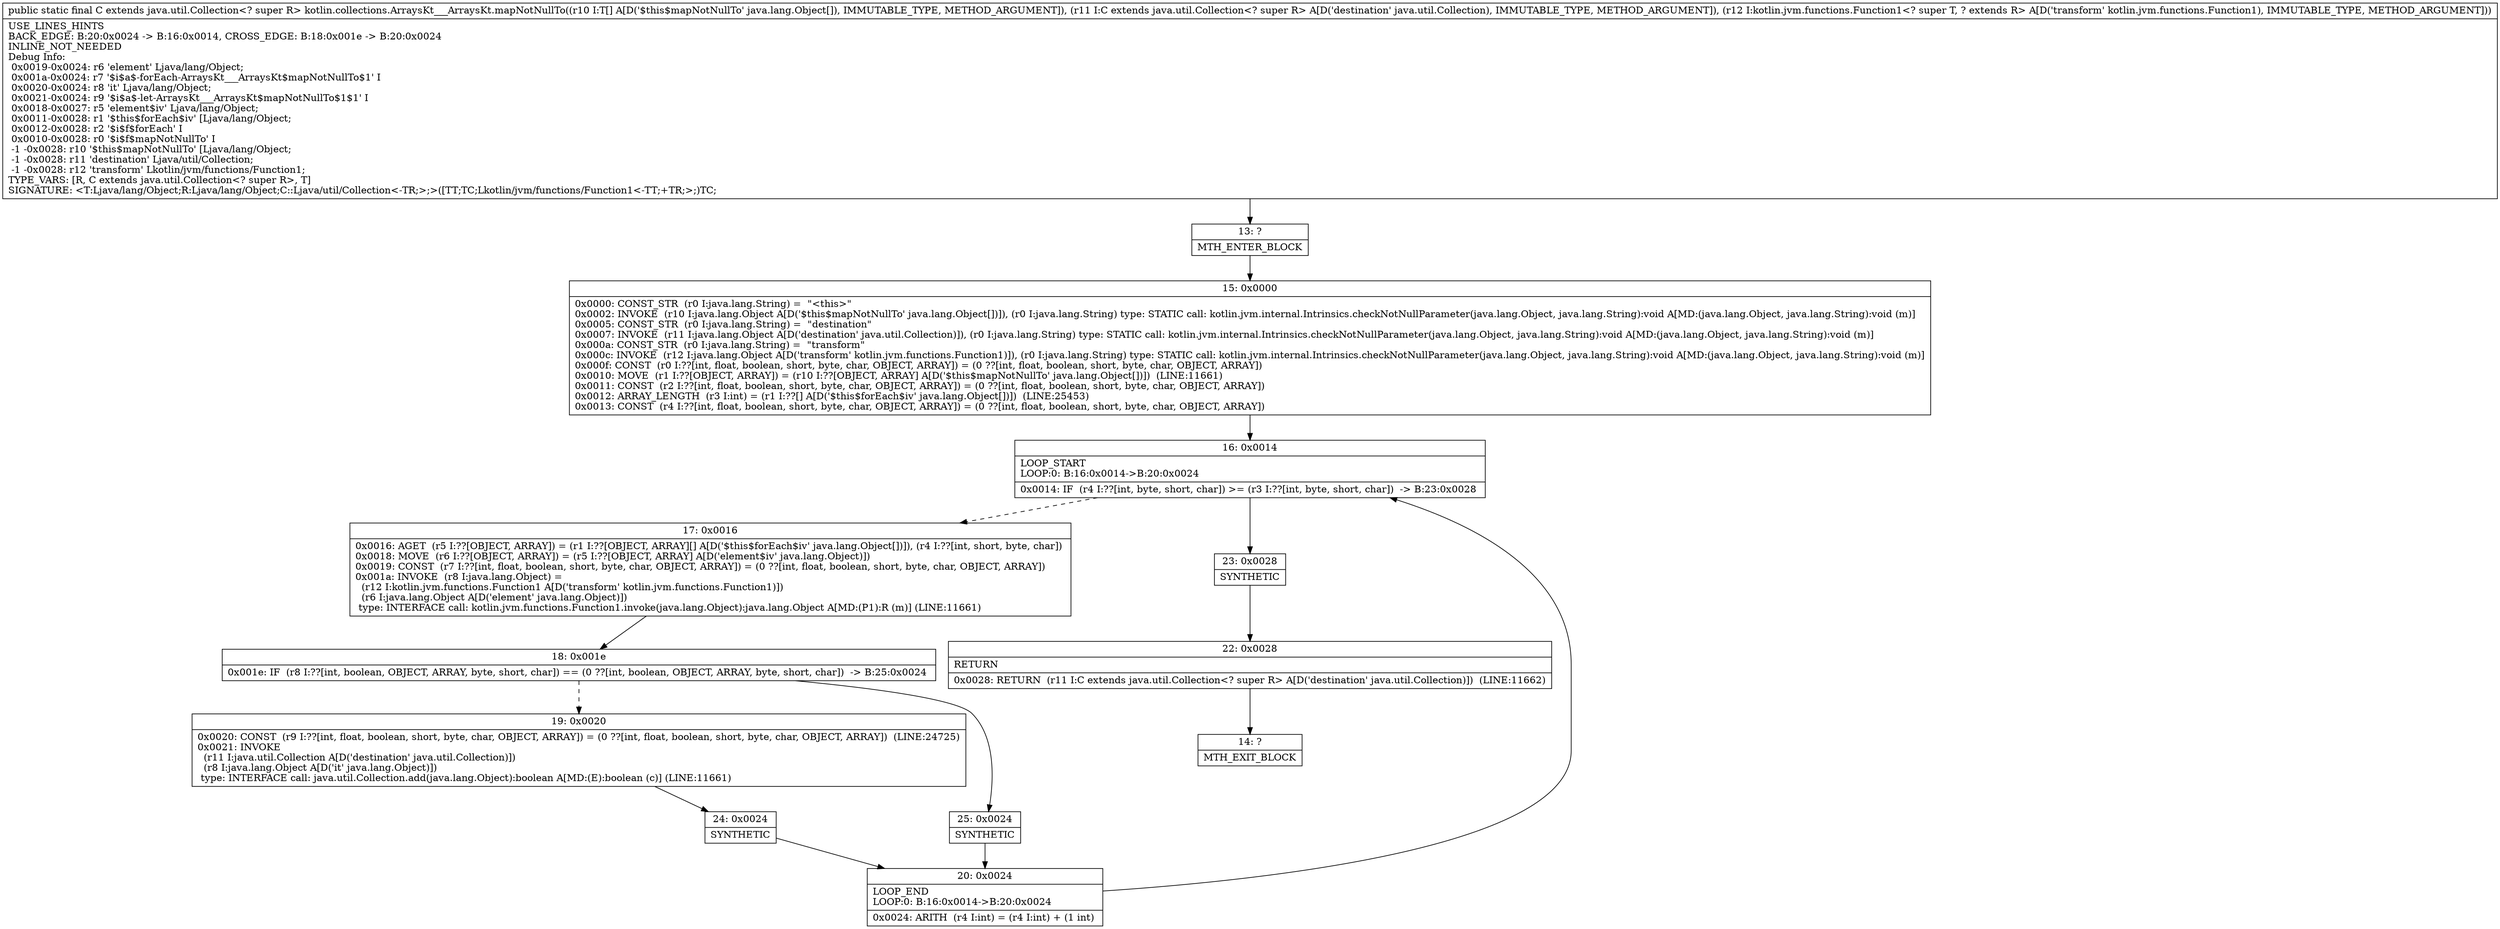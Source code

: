 digraph "CFG forkotlin.collections.ArraysKt___ArraysKt.mapNotNullTo([Ljava\/lang\/Object;Ljava\/util\/Collection;Lkotlin\/jvm\/functions\/Function1;)Ljava\/util\/Collection;" {
Node_13 [shape=record,label="{13\:\ ?|MTH_ENTER_BLOCK\l}"];
Node_15 [shape=record,label="{15\:\ 0x0000|0x0000: CONST_STR  (r0 I:java.lang.String) =  \"\<this\>\" \l0x0002: INVOKE  (r10 I:java.lang.Object A[D('$this$mapNotNullTo' java.lang.Object[])]), (r0 I:java.lang.String) type: STATIC call: kotlin.jvm.internal.Intrinsics.checkNotNullParameter(java.lang.Object, java.lang.String):void A[MD:(java.lang.Object, java.lang.String):void (m)]\l0x0005: CONST_STR  (r0 I:java.lang.String) =  \"destination\" \l0x0007: INVOKE  (r11 I:java.lang.Object A[D('destination' java.util.Collection)]), (r0 I:java.lang.String) type: STATIC call: kotlin.jvm.internal.Intrinsics.checkNotNullParameter(java.lang.Object, java.lang.String):void A[MD:(java.lang.Object, java.lang.String):void (m)]\l0x000a: CONST_STR  (r0 I:java.lang.String) =  \"transform\" \l0x000c: INVOKE  (r12 I:java.lang.Object A[D('transform' kotlin.jvm.functions.Function1)]), (r0 I:java.lang.String) type: STATIC call: kotlin.jvm.internal.Intrinsics.checkNotNullParameter(java.lang.Object, java.lang.String):void A[MD:(java.lang.Object, java.lang.String):void (m)]\l0x000f: CONST  (r0 I:??[int, float, boolean, short, byte, char, OBJECT, ARRAY]) = (0 ??[int, float, boolean, short, byte, char, OBJECT, ARRAY]) \l0x0010: MOVE  (r1 I:??[OBJECT, ARRAY]) = (r10 I:??[OBJECT, ARRAY] A[D('$this$mapNotNullTo' java.lang.Object[])])  (LINE:11661)\l0x0011: CONST  (r2 I:??[int, float, boolean, short, byte, char, OBJECT, ARRAY]) = (0 ??[int, float, boolean, short, byte, char, OBJECT, ARRAY]) \l0x0012: ARRAY_LENGTH  (r3 I:int) = (r1 I:??[] A[D('$this$forEach$iv' java.lang.Object[])])  (LINE:25453)\l0x0013: CONST  (r4 I:??[int, float, boolean, short, byte, char, OBJECT, ARRAY]) = (0 ??[int, float, boolean, short, byte, char, OBJECT, ARRAY]) \l}"];
Node_16 [shape=record,label="{16\:\ 0x0014|LOOP_START\lLOOP:0: B:16:0x0014\-\>B:20:0x0024\l|0x0014: IF  (r4 I:??[int, byte, short, char]) \>= (r3 I:??[int, byte, short, char])  \-\> B:23:0x0028 \l}"];
Node_17 [shape=record,label="{17\:\ 0x0016|0x0016: AGET  (r5 I:??[OBJECT, ARRAY]) = (r1 I:??[OBJECT, ARRAY][] A[D('$this$forEach$iv' java.lang.Object[])]), (r4 I:??[int, short, byte, char]) \l0x0018: MOVE  (r6 I:??[OBJECT, ARRAY]) = (r5 I:??[OBJECT, ARRAY] A[D('element$iv' java.lang.Object)]) \l0x0019: CONST  (r7 I:??[int, float, boolean, short, byte, char, OBJECT, ARRAY]) = (0 ??[int, float, boolean, short, byte, char, OBJECT, ARRAY]) \l0x001a: INVOKE  (r8 I:java.lang.Object) = \l  (r12 I:kotlin.jvm.functions.Function1 A[D('transform' kotlin.jvm.functions.Function1)])\l  (r6 I:java.lang.Object A[D('element' java.lang.Object)])\l type: INTERFACE call: kotlin.jvm.functions.Function1.invoke(java.lang.Object):java.lang.Object A[MD:(P1):R (m)] (LINE:11661)\l}"];
Node_18 [shape=record,label="{18\:\ 0x001e|0x001e: IF  (r8 I:??[int, boolean, OBJECT, ARRAY, byte, short, char]) == (0 ??[int, boolean, OBJECT, ARRAY, byte, short, char])  \-\> B:25:0x0024 \l}"];
Node_19 [shape=record,label="{19\:\ 0x0020|0x0020: CONST  (r9 I:??[int, float, boolean, short, byte, char, OBJECT, ARRAY]) = (0 ??[int, float, boolean, short, byte, char, OBJECT, ARRAY])  (LINE:24725)\l0x0021: INVOKE  \l  (r11 I:java.util.Collection A[D('destination' java.util.Collection)])\l  (r8 I:java.lang.Object A[D('it' java.lang.Object)])\l type: INTERFACE call: java.util.Collection.add(java.lang.Object):boolean A[MD:(E):boolean (c)] (LINE:11661)\l}"];
Node_24 [shape=record,label="{24\:\ 0x0024|SYNTHETIC\l}"];
Node_20 [shape=record,label="{20\:\ 0x0024|LOOP_END\lLOOP:0: B:16:0x0014\-\>B:20:0x0024\l|0x0024: ARITH  (r4 I:int) = (r4 I:int) + (1 int) \l}"];
Node_25 [shape=record,label="{25\:\ 0x0024|SYNTHETIC\l}"];
Node_23 [shape=record,label="{23\:\ 0x0028|SYNTHETIC\l}"];
Node_22 [shape=record,label="{22\:\ 0x0028|RETURN\l|0x0028: RETURN  (r11 I:C extends java.util.Collection\<? super R\> A[D('destination' java.util.Collection)])  (LINE:11662)\l}"];
Node_14 [shape=record,label="{14\:\ ?|MTH_EXIT_BLOCK\l}"];
MethodNode[shape=record,label="{public static final C extends java.util.Collection\<? super R\> kotlin.collections.ArraysKt___ArraysKt.mapNotNullTo((r10 I:T[] A[D('$this$mapNotNullTo' java.lang.Object[]), IMMUTABLE_TYPE, METHOD_ARGUMENT]), (r11 I:C extends java.util.Collection\<? super R\> A[D('destination' java.util.Collection), IMMUTABLE_TYPE, METHOD_ARGUMENT]), (r12 I:kotlin.jvm.functions.Function1\<? super T, ? extends R\> A[D('transform' kotlin.jvm.functions.Function1), IMMUTABLE_TYPE, METHOD_ARGUMENT]))  | USE_LINES_HINTS\lBACK_EDGE: B:20:0x0024 \-\> B:16:0x0014, CROSS_EDGE: B:18:0x001e \-\> B:20:0x0024\lINLINE_NOT_NEEDED\lDebug Info:\l  0x0019\-0x0024: r6 'element' Ljava\/lang\/Object;\l  0x001a\-0x0024: r7 '$i$a$\-forEach\-ArraysKt___ArraysKt$mapNotNullTo$1' I\l  0x0020\-0x0024: r8 'it' Ljava\/lang\/Object;\l  0x0021\-0x0024: r9 '$i$a$\-let\-ArraysKt___ArraysKt$mapNotNullTo$1$1' I\l  0x0018\-0x0027: r5 'element$iv' Ljava\/lang\/Object;\l  0x0011\-0x0028: r1 '$this$forEach$iv' [Ljava\/lang\/Object;\l  0x0012\-0x0028: r2 '$i$f$forEach' I\l  0x0010\-0x0028: r0 '$i$f$mapNotNullTo' I\l  \-1 \-0x0028: r10 '$this$mapNotNullTo' [Ljava\/lang\/Object;\l  \-1 \-0x0028: r11 'destination' Ljava\/util\/Collection;\l  \-1 \-0x0028: r12 'transform' Lkotlin\/jvm\/functions\/Function1;\lTYPE_VARS: [R, C extends java.util.Collection\<? super R\>, T]\lSIGNATURE: \<T:Ljava\/lang\/Object;R:Ljava\/lang\/Object;C::Ljava\/util\/Collection\<\-TR;\>;\>([TT;TC;Lkotlin\/jvm\/functions\/Function1\<\-TT;+TR;\>;)TC;\l}"];
MethodNode -> Node_13;Node_13 -> Node_15;
Node_15 -> Node_16;
Node_16 -> Node_17[style=dashed];
Node_16 -> Node_23;
Node_17 -> Node_18;
Node_18 -> Node_19[style=dashed];
Node_18 -> Node_25;
Node_19 -> Node_24;
Node_24 -> Node_20;
Node_20 -> Node_16;
Node_25 -> Node_20;
Node_23 -> Node_22;
Node_22 -> Node_14;
}

